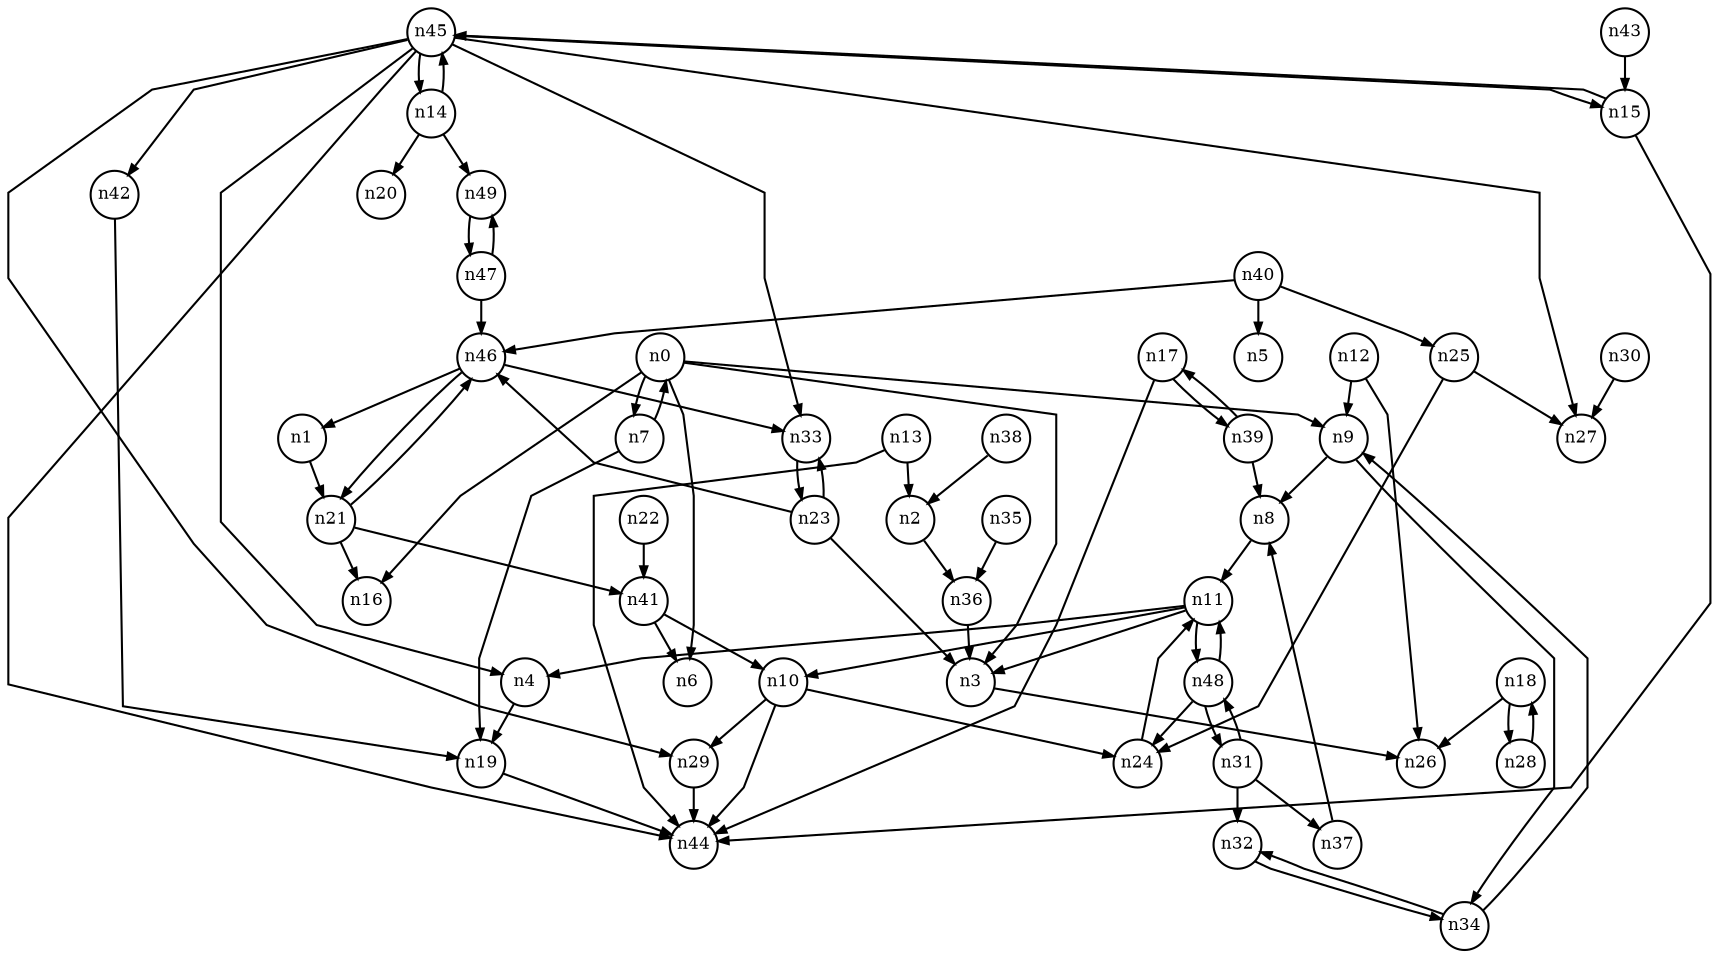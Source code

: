 digraph G{
splines=polyline;
ranksep=0.22;
nodesep=0.22;
nodesize=0.16;
fontsize=8
edge [arrowsize=0.5]
node [fontsize=8 shape=circle width=0.32 fixedsize=shape];

n3 -> n26
n0 -> n3
n0 -> n6
n0 -> n7
n0 -> n9
n0 -> n16
n7 -> n19
n7 -> n0
n9 -> n8
n9 -> n34
n36 -> n3
n2 -> n36
n19 -> n44
n4 -> n19
n8 -> n11
n24 -> n11
n10 -> n24
n10 -> n29
n10 -> n44
n29 -> n44
n11 -> n3
n11 -> n4
n11 -> n10
n11 -> n48
n48 -> n24
n48 -> n31
n48 -> n11
n12 -> n9
n12 -> n26
n13 -> n2
n13 -> n44
n14 -> n20
n14 -> n45
n14 -> n49
n45 -> n4
n45 -> n15
n45 -> n27
n45 -> n29
n45 -> n33
n45 -> n42
n45 -> n44
n45 -> n14
n49 -> n47
n15 -> n44
n15 -> n45
n17 -> n44
n17 -> n39
n18 -> n26
n18 -> n28
n28 -> n18
n21 -> n16
n21 -> n41
n21 -> n46
n41 -> n6
n41 -> n10
n46 -> n1
n46 -> n33
n46 -> n21
n22 -> n41
n23 -> n3
n23 -> n33
n23 -> n46
n33 -> n23
n25 -> n24
n25 -> n27
n30 -> n27
n32 -> n34
n31 -> n32
n31 -> n37
n31 -> n48
n37 -> n8
n34 -> n9
n34 -> n32
n35 -> n36
n38 -> n2
n39 -> n8
n39 -> n17
n40 -> n5
n40 -> n25
n40 -> n46
n42 -> n19
n43 -> n15
n1 -> n21
n47 -> n46
n47 -> n49
}
